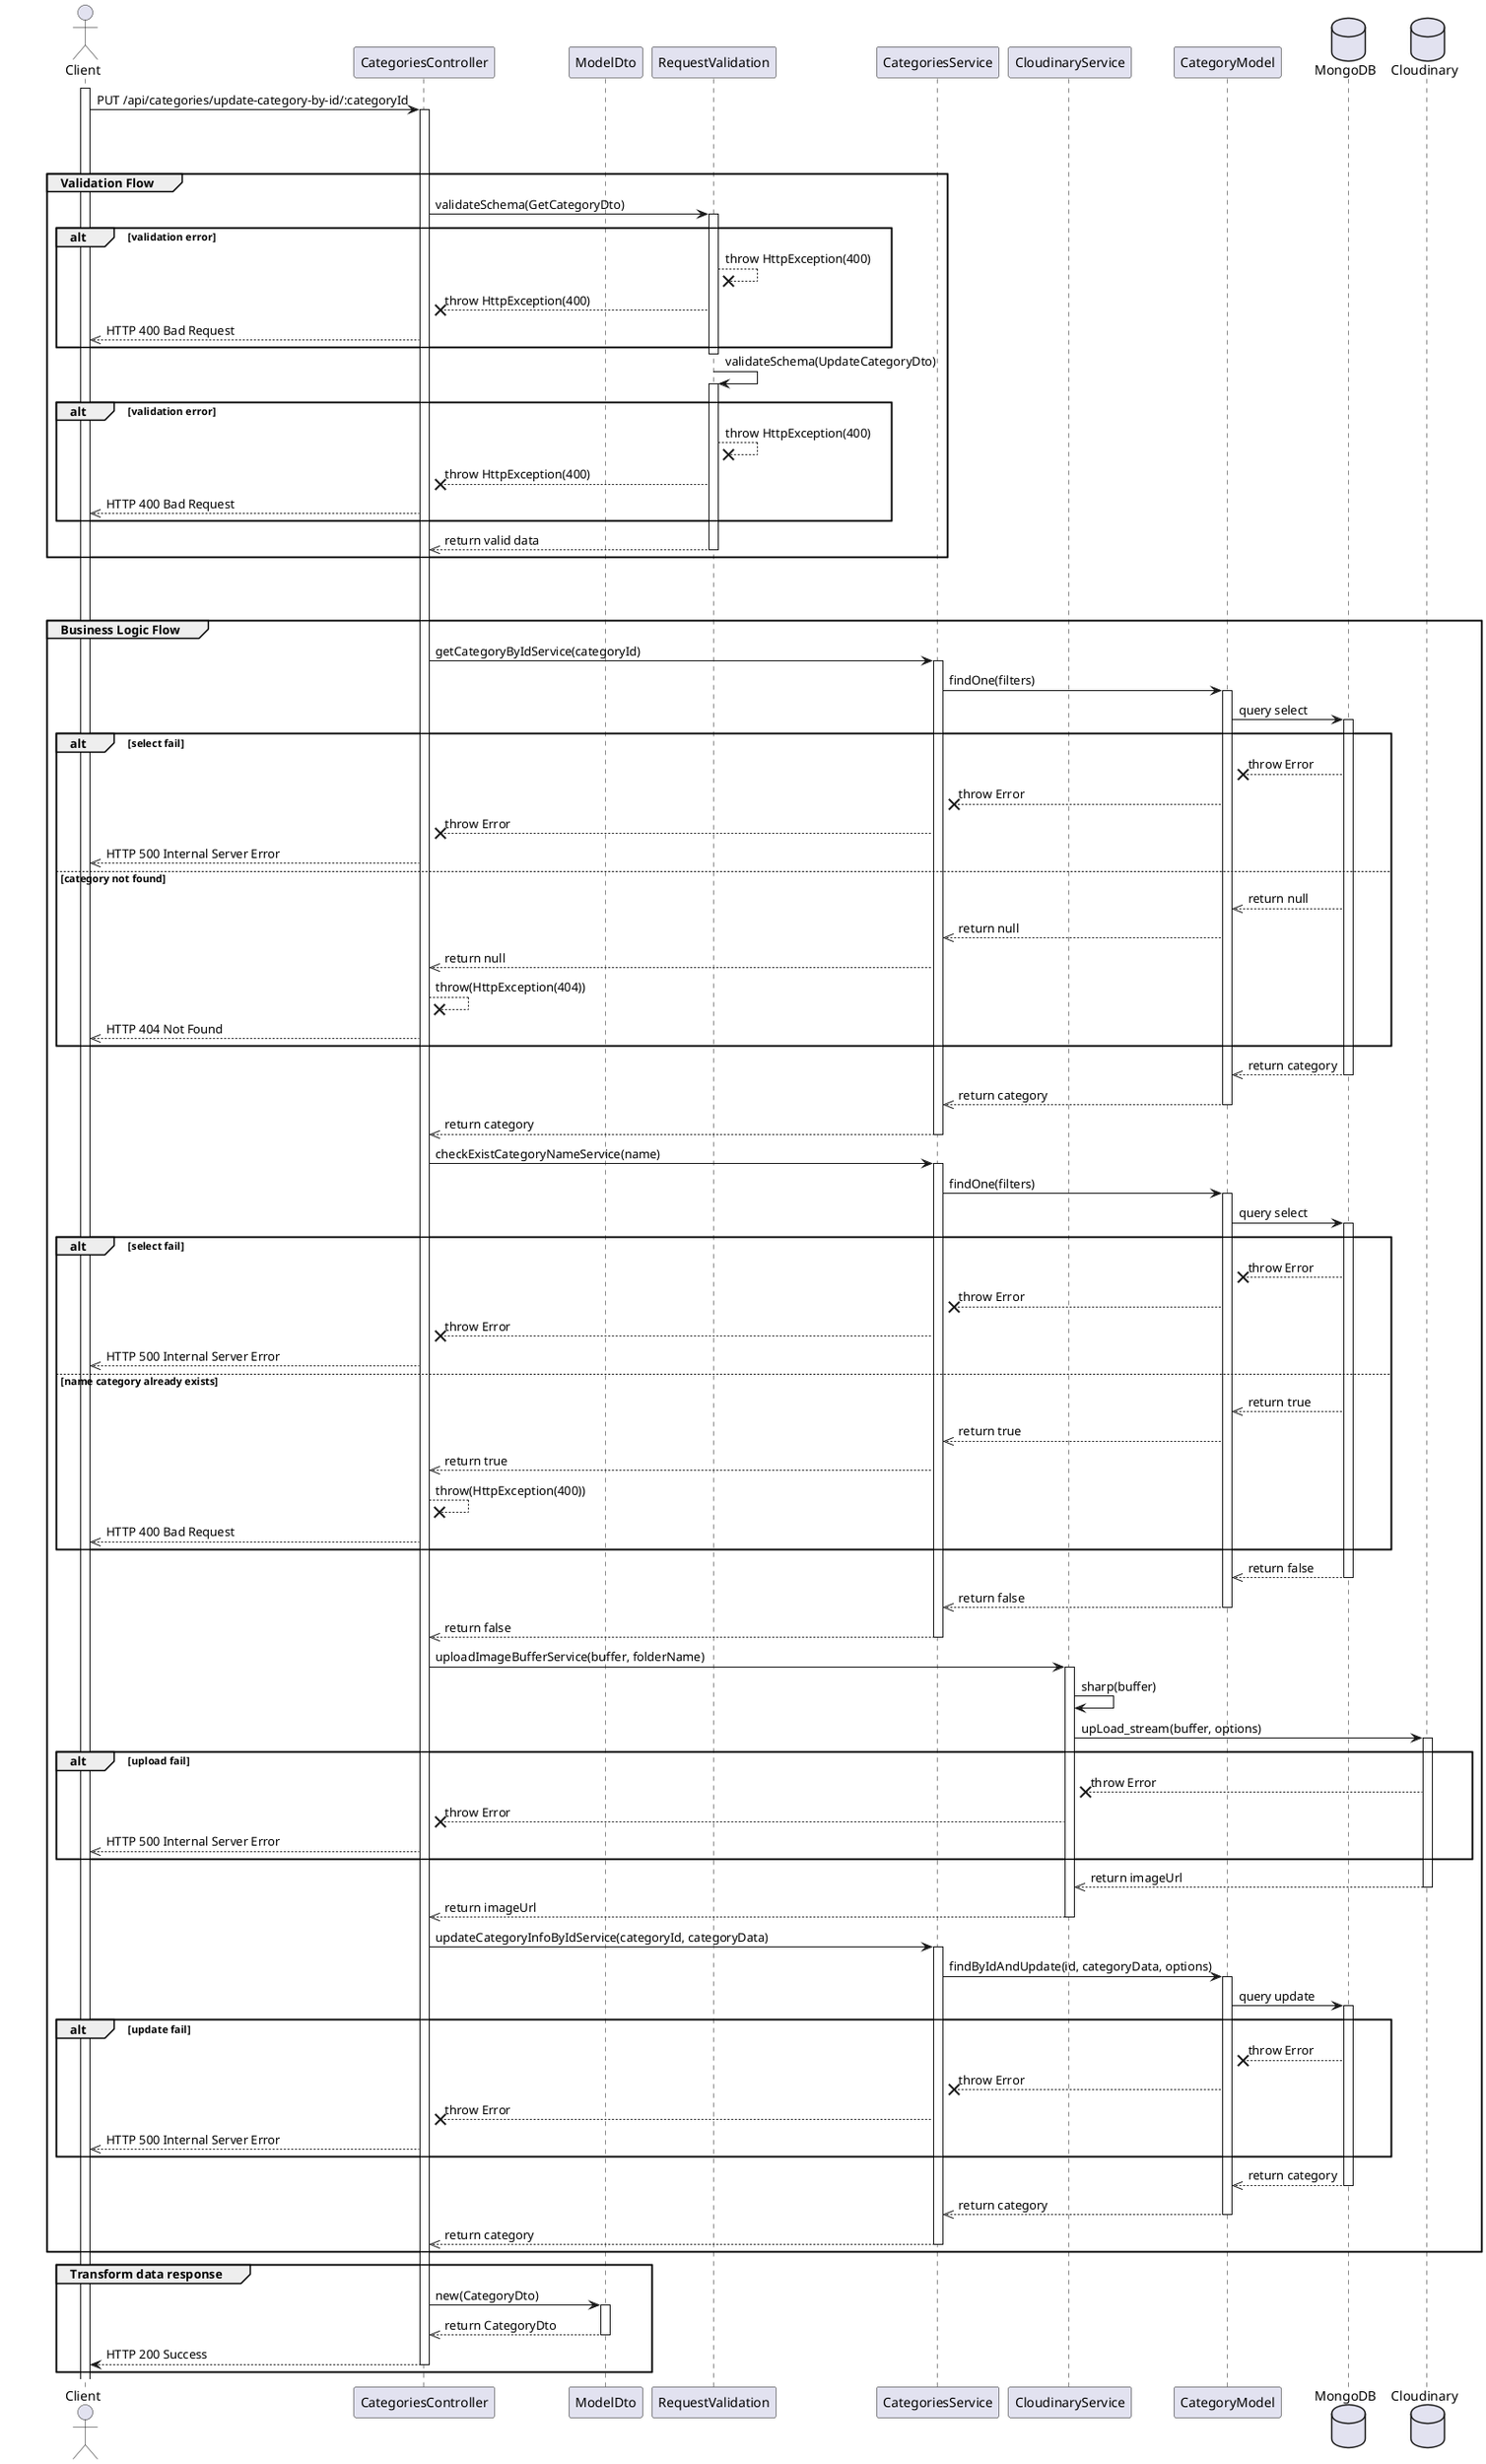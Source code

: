 @startuml update Category

actor Client


participant CategoriesController
participant ModelDto
participant RequestValidation
participant CategoriesService
participant CloudinaryService
participant CategoryModel

database MongoDB
database Cloudinary

' Step 1
    activate Client
    Client -> CategoriesController: PUT /api/categories/update-category-by-id/:categoryId
    activate CategoriesController

break
break



' Step 5
group Validation Flow
    CategoriesController -> RequestValidation: validateSchema(GetCategoryDto)
    activate RequestValidation
    alt validation error
        RequestValidation --x RequestValidation: throw HttpException(400)
        RequestValidation --x CategoriesController: throw HttpException(400)
        CategoriesController -->> Client: HTTP 400 Bad Request
    end
    deactivate RequestValidation
    RequestValidation -> RequestValidation: validateSchema(UpdateCategoryDto)
     activate RequestValidation
    alt validation error
        RequestValidation --x RequestValidation: throw HttpException(400)
        RequestValidation --x CategoriesController: throw HttpException(400)
        CategoriesController -->> Client: HTTP 400 Bad Request
    end
    RequestValidation -->> CategoriesController: return valid data
    deactivate RequestValidation
end

break
break


' Step 6
group Business Logic Flow
    CategoriesController -> CategoriesService: getCategoryByIdService(categoryId)
    activate CategoriesService

    CategoriesService -> CategoryModel: findOne(filters)
    activate CategoryModel
    CategoryModel -> MongoDB: query select
    activate MongoDB

    alt select fail 
        MongoDB --x CategoryModel: throw Error
        CategoryModel --x CategoriesService: throw Error
        CategoriesService --x CategoriesController: throw Error
        CategoriesController -->> Client: HTTP 500 Internal Server Error
    else category not found
        MongoDB -->> CategoryModel: return null
        CategoryModel -->> CategoriesService: return null
        CategoriesService -->> CategoriesController: return null
        CategoriesController --x CategoriesController: throw(HttpException(404))
        CategoriesController -->> Client: HTTP 404 Not Found
    end

    MongoDB -->> CategoryModel: return category
    deactivate MongoDB
    CategoryModel -->> CategoriesService: return category
    deactivate CategoryModel
    CategoriesService -->> CategoriesController: return category
    deactivate CategoriesService
    CategoriesController -> CategoriesService: checkExistCategoryNameService(name)
    activate CategoriesService
    CategoriesService -> CategoryModel: findOne(filters)
    activate CategoryModel
    CategoryModel -> MongoDB: query select
    activate MongoDB

    alt select fail 
        MongoDB --x CategoryModel: throw Error
        CategoryModel --x CategoriesService: throw Error
        CategoriesService --x CategoriesController: throw Error
        CategoriesController -->> Client: HTTP 500 Internal Server Error

    else name category already exists
        MongoDB -->> CategoryModel: return true
        CategoryModel -->> CategoriesService: return true
        CategoriesService -->> CategoriesController: return true
        CategoriesController --x CategoriesController: throw(HttpException(400))
        CategoriesController -->> Client: HTTP 400 Bad Request
    end
    
    MongoDB -->> CategoryModel: return false
    deactivate MongoDB
    CategoryModel -->> CategoriesService: return false
    deactivate CategoryModel
    CategoriesService -->> CategoriesController: return false
    deactivate CategoriesService
    CategoriesController -> CloudinaryService: uploadImageBufferService(buffer, folderName)
    activate CloudinaryService
    CloudinaryService -> CloudinaryService: sharp(buffer)
    CloudinaryService -> Cloudinary: upLoad_stream(buffer, options)
    activate Cloudinary

    alt upload fail
        Cloudinary --x CloudinaryService: throw Error
        CloudinaryService --x CategoriesController: throw Error
        CategoriesController -->> Client: HTTP 500 Internal Server Error
    end

    Cloudinary -->> CloudinaryService: return imageUrl
    deactivate Cloudinary
    CloudinaryService -->> CategoriesController: return imageUrl
    deactivate CloudinaryService
    CategoriesController -> CategoriesService: updateCategoryInfoByIdService(categoryId, categoryData)
    activate CategoriesService
    CategoriesService -> CategoryModel: findByIdAndUpdate(id, categoryData, options)
    activate CategoryModel
    CategoryModel -> MongoDB: query update
    activate MongoDB

    alt update fail
        MongoDB --x CategoryModel: throw Error
        CategoryModel --x CategoriesService: throw Error
        CategoriesService --x CategoriesController: throw Error
        CategoriesController -->> Client: HTTP 500 Internal Server Error
    end

    MongoDB -->> CategoryModel: return category
    deactivate MongoDB
    CategoryModel -->> CategoriesService: return category
    deactivate CategoryModel
    CategoriesService -->> CategoriesController: return category
    deactivate CategoriesService


end

group Transform data response
    CategoriesController -> ModelDto: new(CategoryDto)
    activate ModelDto
    ModelDto -->> CategoriesController: return CategoryDto 
    deactivate ModelDto
    CategoriesController --> Client: HTTP 200 Success
deactivate CategoriesController

end


@enduml